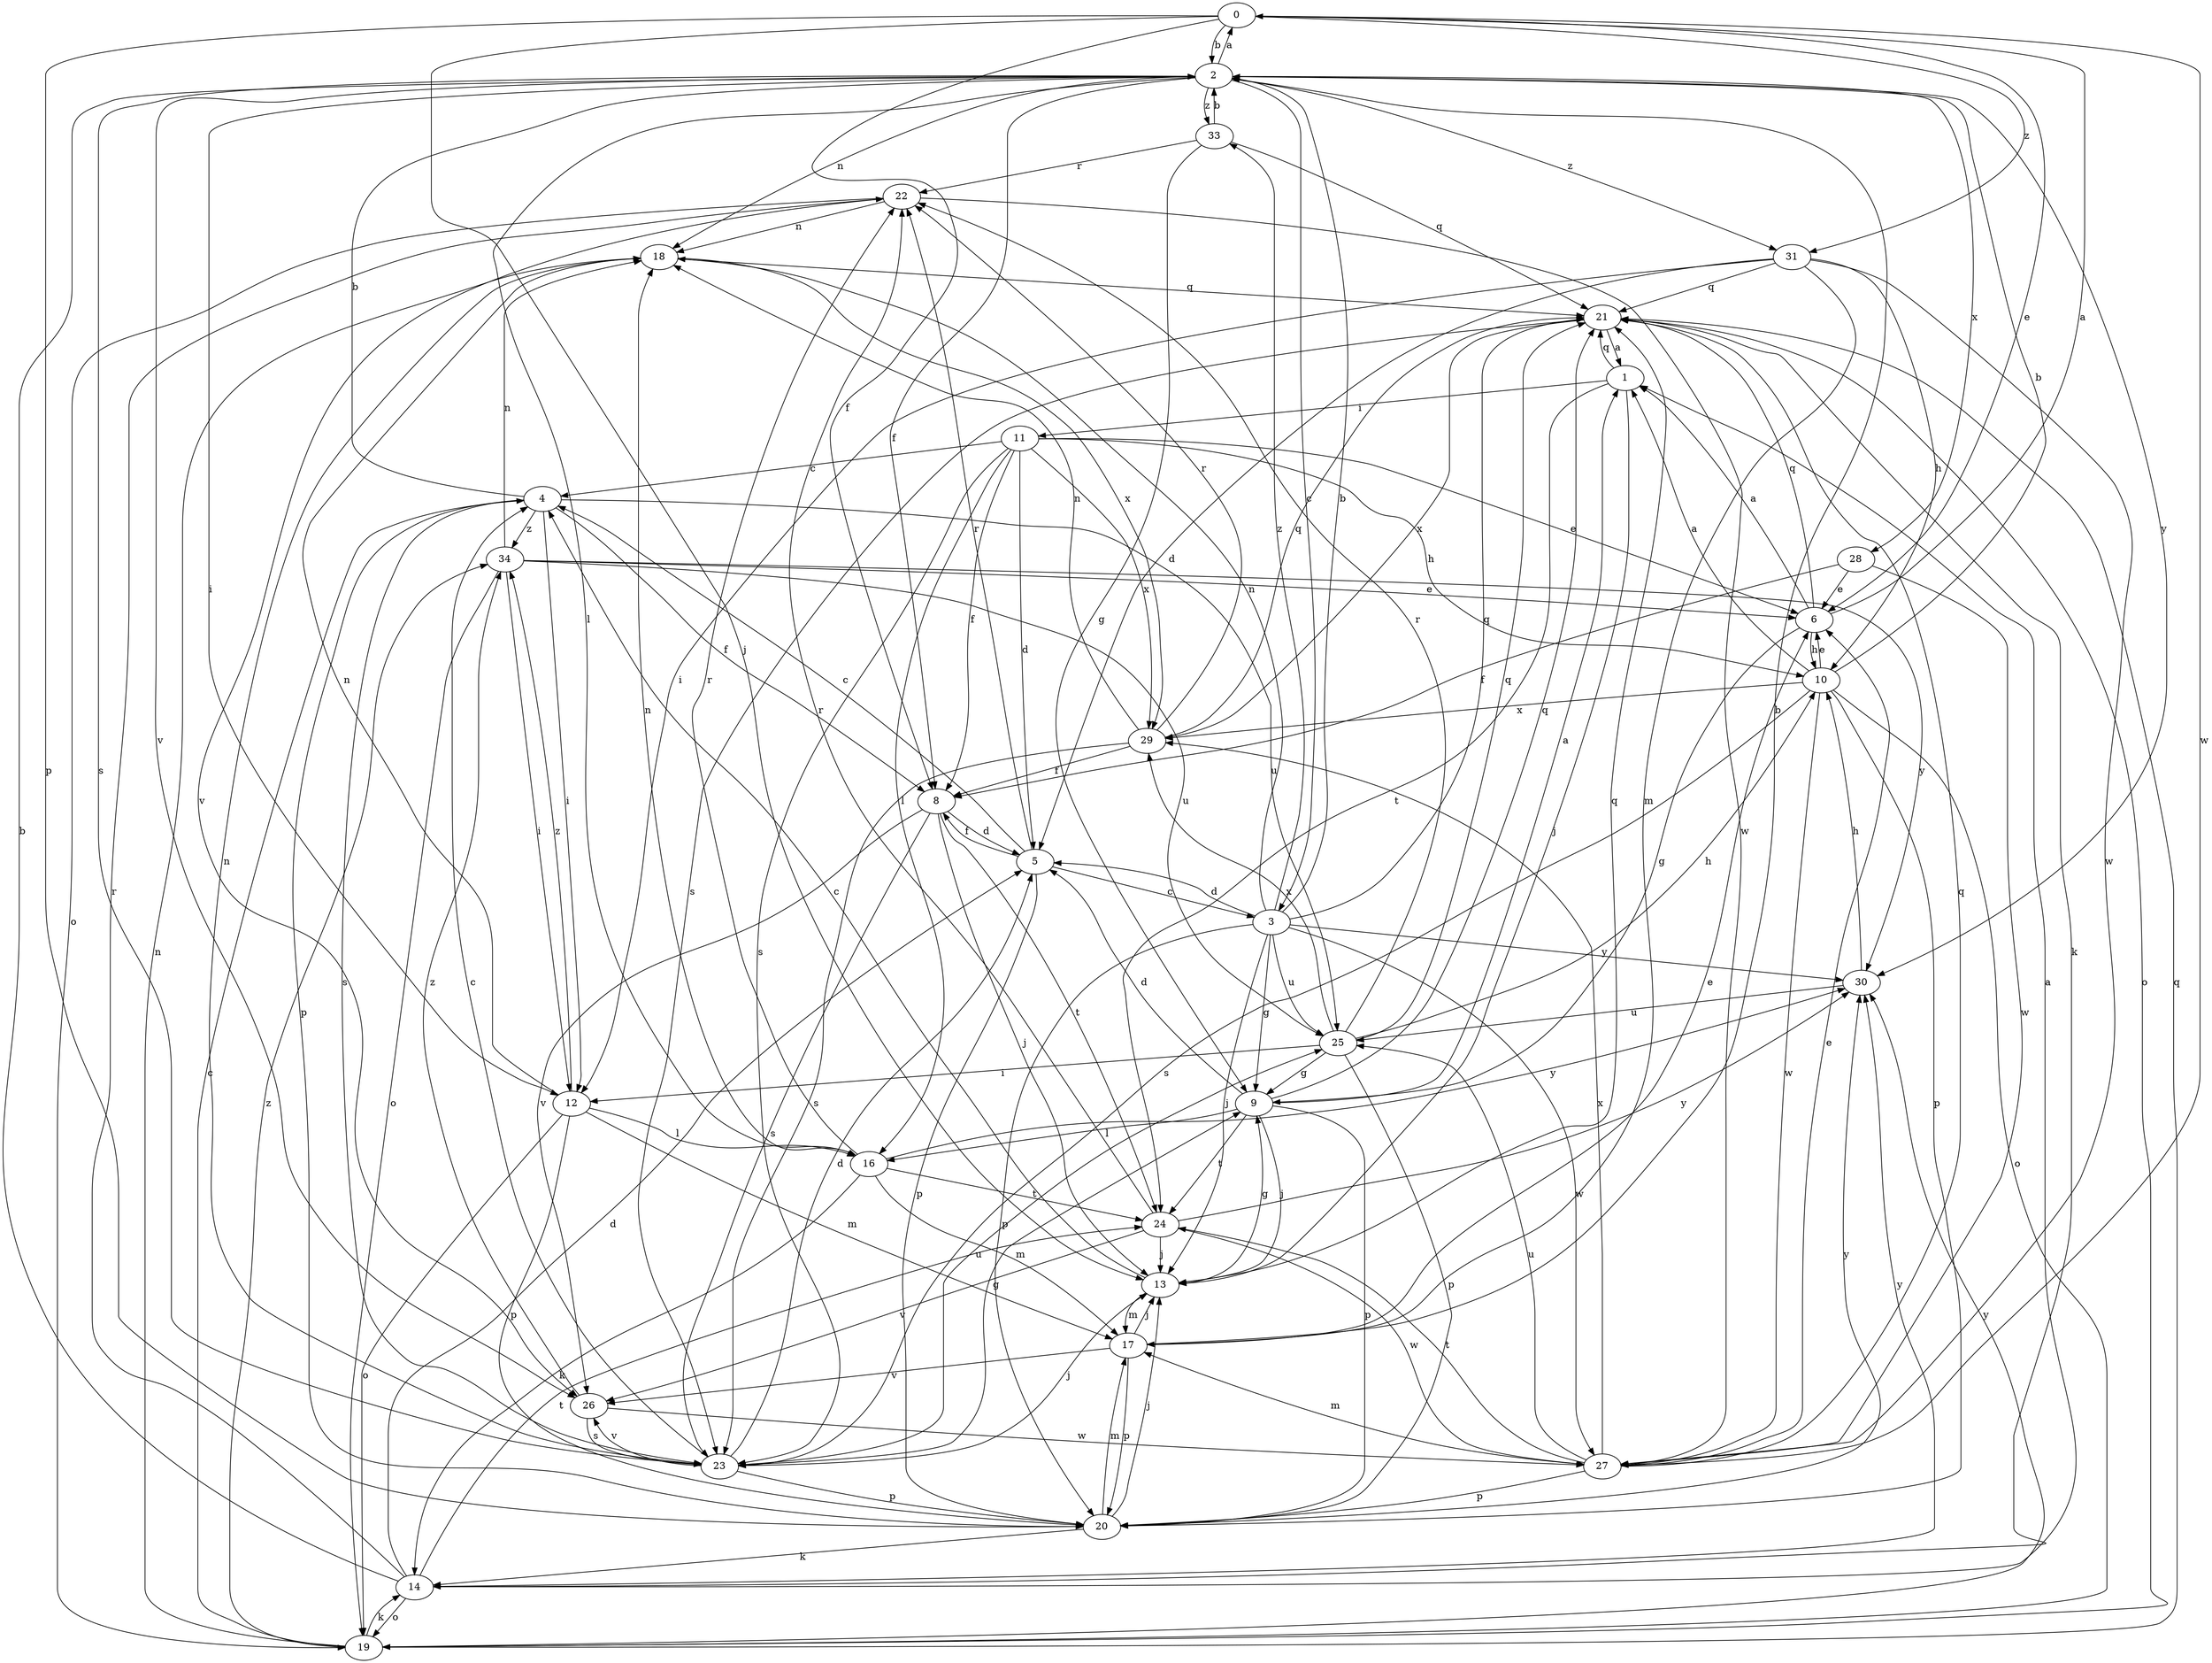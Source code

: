 strict digraph  {
0;
1;
2;
3;
4;
5;
6;
8;
9;
10;
11;
12;
13;
14;
16;
17;
18;
19;
20;
21;
22;
23;
24;
25;
26;
27;
28;
29;
30;
31;
33;
34;
0 -> 2  [label=b];
0 -> 6  [label=e];
0 -> 8  [label=f];
0 -> 13  [label=j];
0 -> 20  [label=p];
0 -> 27  [label=w];
0 -> 31  [label=z];
1 -> 11  [label=i];
1 -> 13  [label=j];
1 -> 21  [label=q];
1 -> 24  [label=t];
2 -> 0  [label=a];
2 -> 3  [label=c];
2 -> 8  [label=f];
2 -> 12  [label=i];
2 -> 16  [label=l];
2 -> 18  [label=n];
2 -> 23  [label=s];
2 -> 26  [label=v];
2 -> 28  [label=x];
2 -> 30  [label=y];
2 -> 31  [label=z];
2 -> 33  [label=z];
3 -> 2  [label=b];
3 -> 5  [label=d];
3 -> 9  [label=g];
3 -> 13  [label=j];
3 -> 18  [label=n];
3 -> 20  [label=p];
3 -> 21  [label=q];
3 -> 25  [label=u];
3 -> 27  [label=w];
3 -> 30  [label=y];
3 -> 33  [label=z];
4 -> 2  [label=b];
4 -> 8  [label=f];
4 -> 12  [label=i];
4 -> 20  [label=p];
4 -> 23  [label=s];
4 -> 25  [label=u];
4 -> 34  [label=z];
5 -> 3  [label=c];
5 -> 4  [label=c];
5 -> 8  [label=f];
5 -> 20  [label=p];
5 -> 22  [label=r];
6 -> 0  [label=a];
6 -> 1  [label=a];
6 -> 9  [label=g];
6 -> 10  [label=h];
6 -> 21  [label=q];
8 -> 5  [label=d];
8 -> 13  [label=j];
8 -> 23  [label=s];
8 -> 24  [label=t];
8 -> 26  [label=v];
9 -> 1  [label=a];
9 -> 5  [label=d];
9 -> 13  [label=j];
9 -> 16  [label=l];
9 -> 20  [label=p];
9 -> 21  [label=q];
9 -> 24  [label=t];
10 -> 1  [label=a];
10 -> 2  [label=b];
10 -> 6  [label=e];
10 -> 19  [label=o];
10 -> 20  [label=p];
10 -> 23  [label=s];
10 -> 27  [label=w];
10 -> 29  [label=x];
11 -> 4  [label=c];
11 -> 5  [label=d];
11 -> 6  [label=e];
11 -> 8  [label=f];
11 -> 10  [label=h];
11 -> 16  [label=l];
11 -> 23  [label=s];
11 -> 29  [label=x];
12 -> 16  [label=l];
12 -> 17  [label=m];
12 -> 18  [label=n];
12 -> 19  [label=o];
12 -> 20  [label=p];
12 -> 34  [label=z];
13 -> 4  [label=c];
13 -> 9  [label=g];
13 -> 17  [label=m];
13 -> 21  [label=q];
14 -> 1  [label=a];
14 -> 2  [label=b];
14 -> 5  [label=d];
14 -> 19  [label=o];
14 -> 22  [label=r];
14 -> 24  [label=t];
14 -> 30  [label=y];
16 -> 14  [label=k];
16 -> 17  [label=m];
16 -> 18  [label=n];
16 -> 22  [label=r];
16 -> 24  [label=t];
16 -> 30  [label=y];
17 -> 2  [label=b];
17 -> 6  [label=e];
17 -> 13  [label=j];
17 -> 20  [label=p];
17 -> 26  [label=v];
18 -> 21  [label=q];
18 -> 29  [label=x];
19 -> 4  [label=c];
19 -> 14  [label=k];
19 -> 18  [label=n];
19 -> 21  [label=q];
19 -> 30  [label=y];
19 -> 34  [label=z];
20 -> 13  [label=j];
20 -> 14  [label=k];
20 -> 17  [label=m];
20 -> 30  [label=y];
21 -> 1  [label=a];
21 -> 14  [label=k];
21 -> 19  [label=o];
21 -> 23  [label=s];
21 -> 29  [label=x];
22 -> 18  [label=n];
22 -> 19  [label=o];
22 -> 26  [label=v];
22 -> 27  [label=w];
23 -> 4  [label=c];
23 -> 5  [label=d];
23 -> 9  [label=g];
23 -> 13  [label=j];
23 -> 18  [label=n];
23 -> 20  [label=p];
23 -> 25  [label=u];
23 -> 26  [label=v];
24 -> 13  [label=j];
24 -> 22  [label=r];
24 -> 26  [label=v];
24 -> 27  [label=w];
24 -> 30  [label=y];
25 -> 9  [label=g];
25 -> 10  [label=h];
25 -> 12  [label=i];
25 -> 20  [label=p];
25 -> 21  [label=q];
25 -> 22  [label=r];
25 -> 29  [label=x];
26 -> 23  [label=s];
26 -> 27  [label=w];
26 -> 34  [label=z];
27 -> 6  [label=e];
27 -> 17  [label=m];
27 -> 20  [label=p];
27 -> 21  [label=q];
27 -> 24  [label=t];
27 -> 25  [label=u];
27 -> 29  [label=x];
28 -> 6  [label=e];
28 -> 8  [label=f];
28 -> 27  [label=w];
29 -> 8  [label=f];
29 -> 18  [label=n];
29 -> 21  [label=q];
29 -> 22  [label=r];
29 -> 23  [label=s];
30 -> 10  [label=h];
30 -> 25  [label=u];
31 -> 5  [label=d];
31 -> 10  [label=h];
31 -> 12  [label=i];
31 -> 17  [label=m];
31 -> 21  [label=q];
31 -> 27  [label=w];
33 -> 2  [label=b];
33 -> 9  [label=g];
33 -> 21  [label=q];
33 -> 22  [label=r];
34 -> 6  [label=e];
34 -> 12  [label=i];
34 -> 18  [label=n];
34 -> 19  [label=o];
34 -> 25  [label=u];
34 -> 30  [label=y];
}
